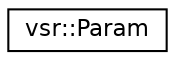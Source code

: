 digraph G
{
  edge [fontname="Helvetica",fontsize="11",labelfontname="Helvetica",labelfontsize="11"];
  node [fontname="Helvetica",fontsize="11",shape=record];
  rankdir="LR";
  Node1 [label="vsr::Param",height=0.2,width=0.4,color="black", fillcolor="white", style="filled",URL="$classvsr_1_1_param.html"];
}
